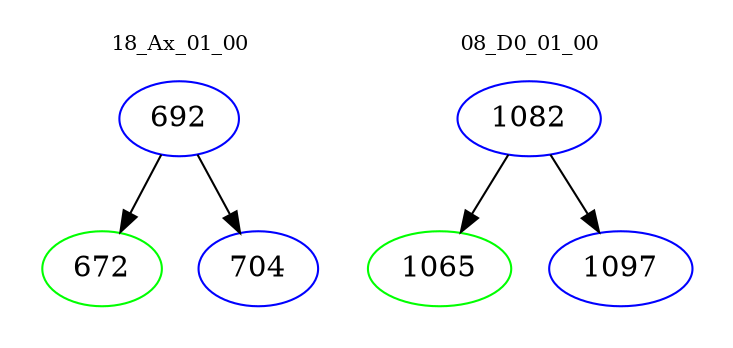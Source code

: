 digraph{
subgraph cluster_0 {
color = white
label = "18_Ax_01_00";
fontsize=10;
T0_692 [label="692", color="blue"]
T0_692 -> T0_672 [color="black"]
T0_672 [label="672", color="green"]
T0_692 -> T0_704 [color="black"]
T0_704 [label="704", color="blue"]
}
subgraph cluster_1 {
color = white
label = "08_D0_01_00";
fontsize=10;
T1_1082 [label="1082", color="blue"]
T1_1082 -> T1_1065 [color="black"]
T1_1065 [label="1065", color="green"]
T1_1082 -> T1_1097 [color="black"]
T1_1097 [label="1097", color="blue"]
}
}
